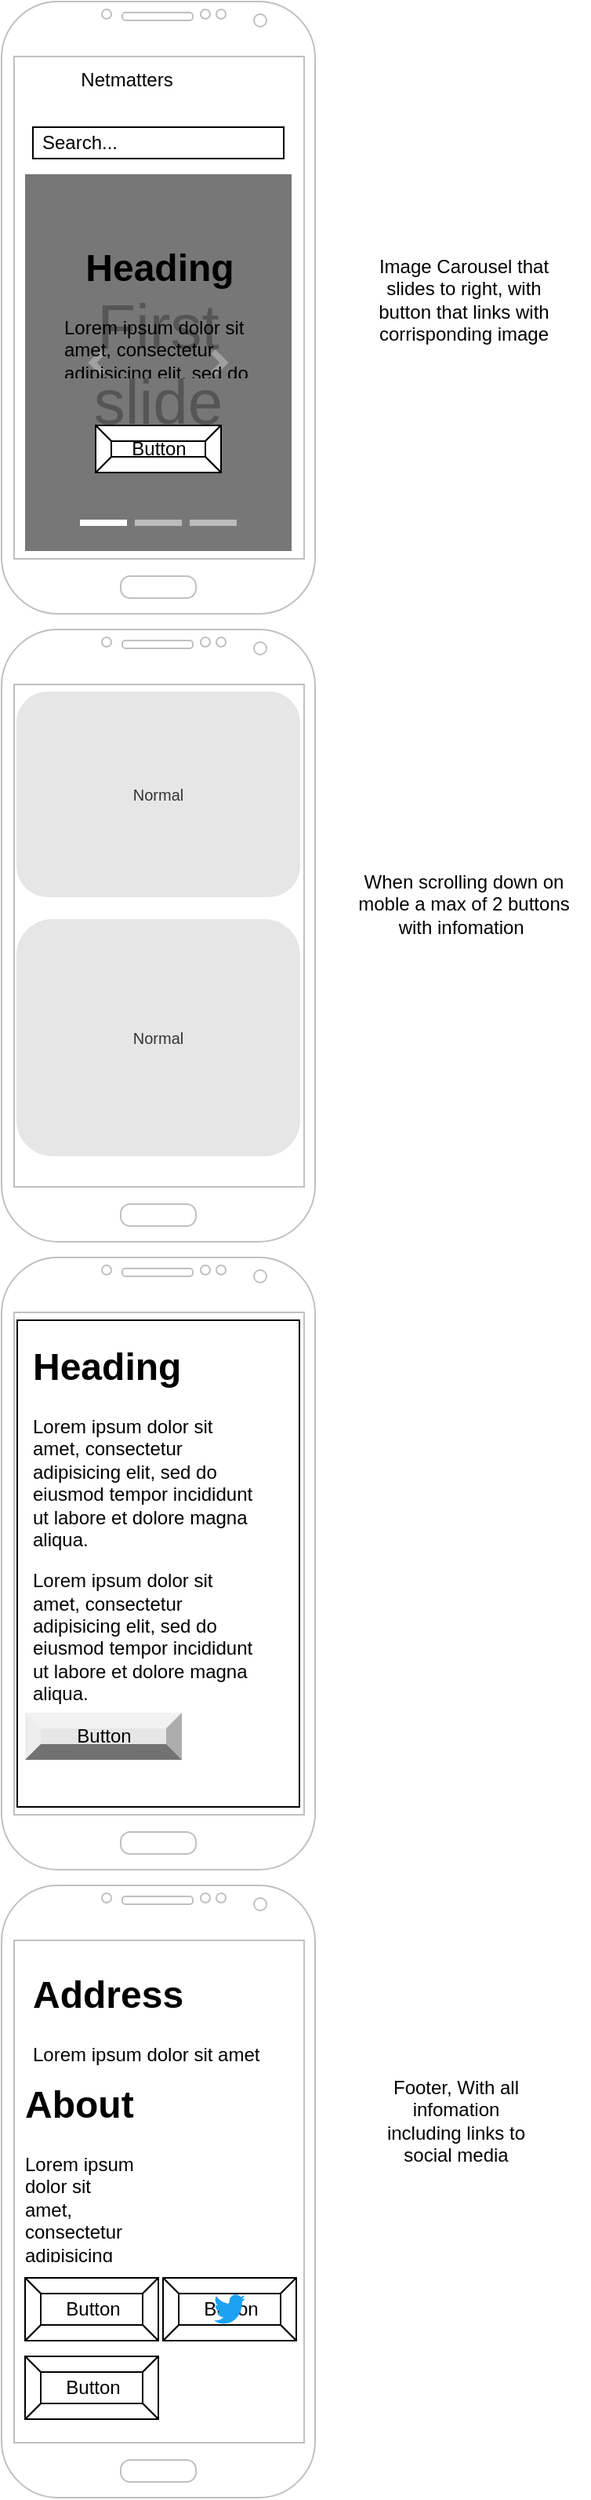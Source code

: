 <mxfile version="13.10.4" type="github" pages="3">
  <diagram id="piDafpqhtRUU5qUU-vj8" name="Small / Mobile size view">
    <mxGraphModel dx="1102" dy="614" grid="1" gridSize="10" guides="1" tooltips="1" connect="1" arrows="1" fold="1" page="1" pageScale="1" pageWidth="500" pageHeight="1000" math="0" shadow="0">
      <root>
        <mxCell id="0" />
        <mxCell id="1" parent="0" />
        <mxCell id="7oahD6jrULSusDNyFYXJ-21" value="" style="rounded=0;whiteSpace=wrap;html=1;" vertex="1" parent="1">
          <mxGeometry x="100" y="840" width="180" height="310" as="geometry" />
        </mxCell>
        <mxCell id="7oahD6jrULSusDNyFYXJ-11" value="First slide" style="html=1;shadow=0;dashed=0;strokeColor=none;strokeWidth=1;fillColor=#777777;fontColor=#555555;whiteSpace=wrap;align=center;verticalAlign=middle;fontStyle=0;fontSize=40;" vertex="1" parent="1">
          <mxGeometry x="105" y="110" width="170" height="240" as="geometry" />
        </mxCell>
        <mxCell id="7oahD6jrULSusDNyFYXJ-12" value="" style="html=1;verticalLabelPosition=bottom;labelBackgroundColor=#ffffff;verticalAlign=top;shadow=0;dashed=0;strokeWidth=4;shape=mxgraph.ios7.misc.more;strokeColor=#a0a0a0;" vertex="1" parent="7oahD6jrULSusDNyFYXJ-11">
          <mxGeometry x="1" y="0.5" width="7" height="14" relative="1" as="geometry">
            <mxPoint x="-50" y="-7" as="offset" />
          </mxGeometry>
        </mxCell>
        <mxCell id="7oahD6jrULSusDNyFYXJ-13" value="" style="flipH=1;html=1;verticalLabelPosition=bottom;labelBackgroundColor=#ffffff;verticalAlign=top;shadow=0;dashed=0;strokeWidth=4;shape=mxgraph.ios7.misc.more;strokeColor=#a0a0a0;" vertex="1" parent="7oahD6jrULSusDNyFYXJ-11">
          <mxGeometry y="0.5" width="7" height="14" relative="1" as="geometry">
            <mxPoint x="43" y="-7" as="offset" />
          </mxGeometry>
        </mxCell>
        <mxCell id="7oahD6jrULSusDNyFYXJ-14" value="" style="html=1;shadow=0;strokeColor=none;fillColor=#ffffff;" vertex="1" parent="7oahD6jrULSusDNyFYXJ-11">
          <mxGeometry x="0.5" y="1" width="30" height="4" relative="1" as="geometry">
            <mxPoint x="-50" y="-20" as="offset" />
          </mxGeometry>
        </mxCell>
        <mxCell id="7oahD6jrULSusDNyFYXJ-15" value="" style="html=1;shadow=0;strokeColor=none;fillColor=#BBBBBB;" vertex="1" parent="7oahD6jrULSusDNyFYXJ-11">
          <mxGeometry x="0.5" y="1" width="30" height="4" relative="1" as="geometry">
            <mxPoint x="-15" y="-20" as="offset" />
          </mxGeometry>
        </mxCell>
        <mxCell id="7oahD6jrULSusDNyFYXJ-16" value="" style="html=1;shadow=0;strokeColor=none;fillColor=#BBBBBB;" vertex="1" parent="7oahD6jrULSusDNyFYXJ-11">
          <mxGeometry x="0.5" y="1" width="30" height="4" relative="1" as="geometry">
            <mxPoint x="20" y="-20" as="offset" />
          </mxGeometry>
        </mxCell>
        <mxCell id="7oahD6jrULSusDNyFYXJ-9" value="Button" style="labelPosition=center;verticalLabelPosition=middle;align=center;html=1;shape=mxgraph.basic.button;dx=10;" vertex="1" parent="7oahD6jrULSusDNyFYXJ-11">
          <mxGeometry x="45" y="160" width="80" height="30" as="geometry" />
        </mxCell>
        <mxCell id="7oahD6jrULSusDNyFYXJ-10" value="&lt;h1 style=&quot;text-align: center&quot;&gt;Heading&lt;/h1&gt;&lt;p&gt;Lorem ipsum dolor sit amet, consectetur adipisicing elit, sed do eiusmod tempor incididunt ut labore et dolore magna aliqua.&lt;/p&gt;" style="text;html=1;strokeColor=none;fillColor=none;spacing=5;spacingTop=-20;whiteSpace=wrap;overflow=hidden;rounded=0;" vertex="1" parent="7oahD6jrULSusDNyFYXJ-11">
          <mxGeometry x="20" y="40" width="130" height="90" as="geometry" />
        </mxCell>
        <mxCell id="7oahD6jrULSusDNyFYXJ-1" value="" style="verticalLabelPosition=bottom;verticalAlign=top;html=1;shadow=0;dashed=0;strokeWidth=1;shape=mxgraph.android.phone2;strokeColor=#c0c0c0;" vertex="1" parent="1">
          <mxGeometry x="90" width="200" height="390" as="geometry" />
        </mxCell>
        <mxCell id="7oahD6jrULSusDNyFYXJ-2" value="Netmatters" style="text;html=1;strokeColor=none;fillColor=none;align=center;verticalAlign=middle;whiteSpace=wrap;rounded=0;" vertex="1" parent="1">
          <mxGeometry x="100" y="40" width="140" height="20" as="geometry" />
        </mxCell>
        <mxCell id="7oahD6jrULSusDNyFYXJ-3" value="" style="shape=image;html=1;verticalAlign=top;verticalLabelPosition=bottom;labelBackgroundColor=#ffffff;imageAspect=0;aspect=fixed;image=https://cdn3.iconfinder.com/data/icons/mini-icon-set-general-office/91/General_-_Office_30-128.png" vertex="1" parent="1">
          <mxGeometry x="250" y="40" width="28" height="28" as="geometry" />
        </mxCell>
        <mxCell id="7oahD6jrULSusDNyFYXJ-4" value="" style="shape=image;html=1;verticalAlign=top;verticalLabelPosition=bottom;labelBackgroundColor=#ffffff;imageAspect=0;aspect=fixed;image=https://cdn4.iconfinder.com/data/icons/momenticons-basic/32x32/img-portrait-error.png" vertex="1" parent="1">
          <mxGeometry x="100" y="40" width="30" height="30" as="geometry" />
        </mxCell>
        <mxCell id="7oahD6jrULSusDNyFYXJ-5" value="" style="rounded=0;whiteSpace=wrap;html=1;" vertex="1" parent="1">
          <mxGeometry x="110" y="80" width="160" height="20" as="geometry" />
        </mxCell>
        <mxCell id="7oahD6jrULSusDNyFYXJ-6" value="" style="shape=image;html=1;verticalAlign=top;verticalLabelPosition=bottom;labelBackgroundColor=#ffffff;imageAspect=0;aspect=fixed;image=https://cdn4.iconfinder.com/data/icons/ui-standard/96/Search-128.png" vertex="1" parent="1">
          <mxGeometry x="250" y="82.5" width="15" height="15" as="geometry" />
        </mxCell>
        <mxCell id="7oahD6jrULSusDNyFYXJ-7" value="Search..." style="text;html=1;strokeColor=none;fillColor=none;align=center;verticalAlign=middle;whiteSpace=wrap;rounded=0;" vertex="1" parent="1">
          <mxGeometry x="120" y="80" width="40" height="20" as="geometry" />
        </mxCell>
        <mxCell id="7oahD6jrULSusDNyFYXJ-17" value="" style="verticalLabelPosition=bottom;verticalAlign=top;html=1;shadow=0;dashed=0;strokeWidth=1;shape=mxgraph.android.phone2;strokeColor=#c0c0c0;" vertex="1" parent="1">
          <mxGeometry x="90" y="400" width="200" height="390" as="geometry" />
        </mxCell>
        <mxCell id="7oahD6jrULSusDNyFYXJ-18" value="Normal" style="rounded=1;html=1;shadow=0;dashed=0;whiteSpace=wrap;fontSize=10;fillColor=#E6E6E6;align=center;strokeColor=#E6E6E6;fontColor=#333333;" vertex="1" parent="1">
          <mxGeometry x="100" y="440" width="180" height="130" as="geometry" />
        </mxCell>
        <mxCell id="7oahD6jrULSusDNyFYXJ-19" value="Normal" style="rounded=1;html=1;shadow=0;dashed=0;whiteSpace=wrap;fontSize=10;fillColor=#E6E6E6;align=center;strokeColor=#E6E6E6;fontColor=#333333;" vertex="1" parent="1">
          <mxGeometry x="100" y="585" width="180" height="150" as="geometry" />
        </mxCell>
        <mxCell id="7oahD6jrULSusDNyFYXJ-20" value="" style="verticalLabelPosition=bottom;verticalAlign=top;html=1;shadow=0;dashed=0;strokeWidth=1;shape=mxgraph.android.phone2;strokeColor=#c0c0c0;" vertex="1" parent="1">
          <mxGeometry x="90" y="800" width="200" height="390" as="geometry" />
        </mxCell>
        <mxCell id="7oahD6jrULSusDNyFYXJ-23" value="&lt;h1&gt;Heading&lt;/h1&gt;&lt;p&gt;Lorem ipsum dolor sit amet, consectetur adipisicing elit, sed do eiusmod tempor incididunt ut labore et dolore magna aliqua.&lt;/p&gt;Lorem ipsum dolor sit amet, consectetur adipisicing elit, sed do eiusmod tempor incididunt ut labore et dolore magna aliqua." style="text;html=1;strokeColor=none;fillColor=none;spacing=5;spacingTop=-20;whiteSpace=wrap;overflow=hidden;rounded=0;" vertex="1" parent="1">
          <mxGeometry x="105" y="850" width="155" height="260" as="geometry" />
        </mxCell>
        <mxCell id="7oahD6jrULSusDNyFYXJ-24" value="Button" style="labelPosition=center;verticalLabelPosition=middle;align=center;html=1;shape=mxgraph.basic.shaded_button;dx=10;fillColor=#E6E6E6;strokeColor=none;" vertex="1" parent="1">
          <mxGeometry x="105" y="1090" width="100" height="30" as="geometry" />
        </mxCell>
        <mxCell id="7oahD6jrULSusDNyFYXJ-25" value="" style="verticalLabelPosition=bottom;verticalAlign=top;html=1;shadow=0;dashed=0;strokeWidth=1;shape=mxgraph.android.phone2;strokeColor=#c0c0c0;" vertex="1" parent="1">
          <mxGeometry x="90" y="1200" width="200" height="390" as="geometry" />
        </mxCell>
        <mxCell id="7oahD6jrULSusDNyFYXJ-26" value="&lt;h1&gt;Address&lt;/h1&gt;&lt;p&gt;Lorem ipsum dolor sit amet&lt;/p&gt;" style="text;html=1;strokeColor=none;fillColor=none;spacing=5;spacingTop=-20;whiteSpace=wrap;overflow=hidden;rounded=0;" vertex="1" parent="1">
          <mxGeometry x="105" y="1250" width="165" height="80" as="geometry" />
        </mxCell>
        <mxCell id="7oahD6jrULSusDNyFYXJ-27" value="&lt;h1&gt;About&lt;/h1&gt;&lt;p&gt;Lorem ipsum dolor sit amet, consectetur adipisicing elit, sed do eiusmod tempor incididunt ut labore et dolore magna aliqua.&lt;/p&gt;" style="text;html=1;strokeColor=none;fillColor=none;spacing=5;spacingTop=-20;whiteSpace=wrap;overflow=hidden;rounded=0;" vertex="1" parent="1">
          <mxGeometry x="100" y="1320" width="82.5" height="120" as="geometry" />
        </mxCell>
        <mxCell id="7oahD6jrULSusDNyFYXJ-30" value="Button" style="labelPosition=center;verticalLabelPosition=middle;align=center;html=1;shape=mxgraph.basic.button;dx=10;" vertex="1" parent="1">
          <mxGeometry x="105" y="1450" width="85" height="40" as="geometry" />
        </mxCell>
        <mxCell id="7oahD6jrULSusDNyFYXJ-31" value="Button" style="labelPosition=center;verticalLabelPosition=middle;align=center;html=1;shape=mxgraph.basic.button;dx=10;" vertex="1" parent="1">
          <mxGeometry x="193" y="1450" width="85" height="40" as="geometry" />
        </mxCell>
        <mxCell id="7oahD6jrULSusDNyFYXJ-32" value="Button" style="labelPosition=center;verticalLabelPosition=middle;align=center;html=1;shape=mxgraph.basic.button;dx=10;" vertex="1" parent="1">
          <mxGeometry x="105" y="1500" width="85" height="40" as="geometry" />
        </mxCell>
        <mxCell id="7oahD6jrULSusDNyFYXJ-33" value="" style="shape=image;html=1;verticalAlign=top;verticalLabelPosition=bottom;labelBackgroundColor=#ffffff;imageAspect=0;aspect=fixed;image=https://cdn2.iconfinder.com/data/icons/social-media-and-payment/64/-04-128.png" vertex="1" parent="1">
          <mxGeometry x="131.25" y="1460" width="20" height="20" as="geometry" />
        </mxCell>
        <mxCell id="7oahD6jrULSusDNyFYXJ-34" value="" style="dashed=0;outlineConnect=0;html=1;align=center;labelPosition=center;verticalLabelPosition=bottom;verticalAlign=top;shape=mxgraph.weblogos.twitter;fillColor=#1DA1F2;strokeColor=none" vertex="1" parent="1">
          <mxGeometry x="225.5" y="1460" width="20" height="20" as="geometry" />
        </mxCell>
        <mxCell id="7oahD6jrULSusDNyFYXJ-35" value="" style="shape=image;html=1;verticalAlign=top;verticalLabelPosition=bottom;labelBackgroundColor=#ffffff;imageAspect=0;aspect=fixed;image=https://cdn2.iconfinder.com/data/icons/social-media-and-payment/64/-15-128.png" vertex="1" parent="1">
          <mxGeometry x="137.5" y="1510" width="20" height="20" as="geometry" />
        </mxCell>
        <mxCell id="7oahD6jrULSusDNyFYXJ-36" value="Image Carousel that slides to right, with button that links with corrisponding image" style="text;html=1;strokeColor=none;fillColor=none;align=center;verticalAlign=middle;whiteSpace=wrap;rounded=0;" vertex="1" parent="1">
          <mxGeometry x="320" y="150" width="130" height="80" as="geometry" />
        </mxCell>
        <mxCell id="7oahD6jrULSusDNyFYXJ-37" value="When scrolling down on moble a max of 2 buttons with infomation&amp;nbsp;" style="text;html=1;strokeColor=none;fillColor=none;align=center;verticalAlign=middle;whiteSpace=wrap;rounded=0;" vertex="1" parent="1">
          <mxGeometry x="305" y="550" width="160" height="50" as="geometry" />
        </mxCell>
        <mxCell id="7oahD6jrULSusDNyFYXJ-38" value="Footer, With all infomation including links to social media" style="text;html=1;strokeColor=none;fillColor=none;align=center;verticalAlign=middle;whiteSpace=wrap;rounded=0;" vertex="1" parent="1">
          <mxGeometry x="330" y="1300" width="100" height="100" as="geometry" />
        </mxCell>
      </root>
    </mxGraphModel>
  </diagram>
  <diagram id="mZKlR0i7MVHDi_j-QlUo" name="Large size view">
    <mxGraphModel dx="3804" dy="3028" grid="1" gridSize="10" guides="1" tooltips="1" connect="1" arrows="1" fold="1" page="1" pageScale="1" pageWidth="1600" pageHeight="900" math="0" shadow="0">
      <root>
        <mxCell id="64ht_99r7Yhh7OkJOzYt-0" />
        <mxCell id="64ht_99r7Yhh7OkJOzYt-1" parent="64ht_99r7Yhh7OkJOzYt-0" />
        <mxCell id="64ht_99r7Yhh7OkJOzYt-2" value="" style="strokeWidth=1;shadow=0;dashed=0;align=center;html=1;shape=mxgraph.mockup.containers.browserWindow;rSize=0;strokeColor=#666666;strokeColor2=#008cff;strokeColor3=#c4c4c4;mainText=,;recursiveResize=0;fillColor=#f5f5f5;fontColor=#333333;" vertex="1" parent="64ht_99r7Yhh7OkJOzYt-1">
          <mxGeometry x="-15" y="-1790" width="1630" height="1048" as="geometry" />
        </mxCell>
        <mxCell id="64ht_99r7Yhh7OkJOzYt-33" value="" style="rounded=0;whiteSpace=wrap;html=1;" vertex="1" parent="64ht_99r7Yhh7OkJOzYt-2">
          <mxGeometry y="290" width="1630" height="120" as="geometry" />
        </mxCell>
        <mxCell id="64ht_99r7Yhh7OkJOzYt-3" value="Page 1" style="strokeWidth=1;shadow=0;dashed=0;align=center;html=1;shape=mxgraph.mockup.containers.anchor;fontSize=17;fontColor=#666666;align=left;" vertex="1" parent="64ht_99r7Yhh7OkJOzYt-2">
          <mxGeometry x="60" y="12" width="110" height="26" as="geometry" />
        </mxCell>
        <mxCell id="64ht_99r7Yhh7OkJOzYt-4" value="https://www.draw.io" style="strokeWidth=1;shadow=0;dashed=0;align=center;html=1;shape=mxgraph.mockup.containers.anchor;rSize=0;fontSize=17;fontColor=#666666;align=left;" vertex="1" parent="64ht_99r7Yhh7OkJOzYt-2">
          <mxGeometry x="130" y="60" width="250" height="26" as="geometry" />
        </mxCell>
        <mxCell id="64ht_99r7Yhh7OkJOzYt-5" value="&lt;font style=&quot;font-size: 64px&quot;&gt;Netmatters&lt;/font&gt;" style="text;html=1;strokeColor=none;fillColor=none;align=center;verticalAlign=middle;whiteSpace=wrap;rounded=0;" vertex="1" parent="64ht_99r7Yhh7OkJOzYt-2">
          <mxGeometry x="90" y="140" width="410" height="70" as="geometry" />
        </mxCell>
        <mxCell id="64ht_99r7Yhh7OkJOzYt-6" value="Button" style="labelPosition=center;verticalLabelPosition=middle;align=center;html=1;shape=mxgraph.basic.button;dx=10;" vertex="1" parent="64ht_99r7Yhh7OkJOzYt-2">
          <mxGeometry x="140" y="290" width="220" height="120" as="geometry" />
        </mxCell>
        <mxCell id="64ht_99r7Yhh7OkJOzYt-12" value="Button" style="labelPosition=center;verticalLabelPosition=middle;align=center;html=1;shape=mxgraph.basic.button;dx=10;" vertex="1" parent="64ht_99r7Yhh7OkJOzYt-2">
          <mxGeometry x="360" y="290" width="220" height="120" as="geometry" />
        </mxCell>
        <mxCell id="64ht_99r7Yhh7OkJOzYt-13" value="Button" style="labelPosition=center;verticalLabelPosition=middle;align=center;html=1;shape=mxgraph.basic.button;dx=10;" vertex="1" parent="64ht_99r7Yhh7OkJOzYt-2">
          <mxGeometry x="580" y="290" width="220" height="120" as="geometry" />
        </mxCell>
        <mxCell id="64ht_99r7Yhh7OkJOzYt-14" value="Button" style="labelPosition=center;verticalLabelPosition=middle;align=center;html=1;shape=mxgraph.basic.button;dx=10;" vertex="1" parent="64ht_99r7Yhh7OkJOzYt-2">
          <mxGeometry x="800" y="290" width="220" height="120" as="geometry" />
        </mxCell>
        <mxCell id="64ht_99r7Yhh7OkJOzYt-15" value="Button" style="labelPosition=center;verticalLabelPosition=middle;align=center;html=1;shape=mxgraph.basic.button;dx=10;" vertex="1" parent="64ht_99r7Yhh7OkJOzYt-2">
          <mxGeometry x="1020" y="290" width="220" height="120" as="geometry" />
        </mxCell>
        <mxCell id="64ht_99r7Yhh7OkJOzYt-16" value="Button" style="labelPosition=center;verticalLabelPosition=middle;align=center;html=1;shape=mxgraph.basic.button;dx=10;" vertex="1" parent="64ht_99r7Yhh7OkJOzYt-2">
          <mxGeometry x="1240" y="290" width="220" height="120" as="geometry" />
        </mxCell>
        <mxCell id="64ht_99r7Yhh7OkJOzYt-17" value="Button" style="labelPosition=center;verticalLabelPosition=middle;align=center;html=1;shape=mxgraph.basic.shaded_button;dx=10;fillColor=#E6E6E6;strokeColor=none;" vertex="1" parent="64ht_99r7Yhh7OkJOzYt-2">
          <mxGeometry x="660" y="140" width="160" height="90" as="geometry" />
        </mxCell>
        <mxCell id="64ht_99r7Yhh7OkJOzYt-20" value="Button" style="labelPosition=center;verticalLabelPosition=middle;align=center;html=1;shape=mxgraph.basic.shaded_button;dx=10;fillColor=#E6E6E6;strokeColor=none;" vertex="1" parent="64ht_99r7Yhh7OkJOzYt-2">
          <mxGeometry x="840" y="140" width="170" height="90" as="geometry" />
        </mxCell>
        <mxCell id="64ht_99r7Yhh7OkJOzYt-21" value="" style="rounded=0;whiteSpace=wrap;html=1;" vertex="1" parent="64ht_99r7Yhh7OkJOzYt-2">
          <mxGeometry x="1040" y="160" width="340" height="60" as="geometry" />
        </mxCell>
        <mxCell id="64ht_99r7Yhh7OkJOzYt-23" value="Search..." style="text;html=1;strokeColor=none;fillColor=none;align=left;verticalAlign=middle;whiteSpace=wrap;rounded=0;" vertex="1" parent="64ht_99r7Yhh7OkJOzYt-2">
          <mxGeometry x="1050" y="175" width="120" height="30" as="geometry" />
        </mxCell>
        <mxCell id="64ht_99r7Yhh7OkJOzYt-24" value="" style="shape=image;html=1;verticalAlign=top;verticalLabelPosition=bottom;labelBackgroundColor=#ffffff;imageAspect=0;aspect=fixed;image=https://cdn4.iconfinder.com/data/icons/ui-standard/96/Search-128.png" vertex="1" parent="64ht_99r7Yhh7OkJOzYt-2">
          <mxGeometry x="1330" y="171" width="38" height="38" as="geometry" />
        </mxCell>
        <mxCell id="64ht_99r7Yhh7OkJOzYt-25" value="" style="shape=image;html=1;verticalAlign=top;verticalLabelPosition=bottom;labelBackgroundColor=#ffffff;imageAspect=0;aspect=fixed;image=https://cdn4.iconfinder.com/data/icons/essential-app-2/16/burger-menu-more-panel-128.png" vertex="1" parent="64ht_99r7Yhh7OkJOzYt-2">
          <mxGeometry x="1390" y="155" width="70" height="70" as="geometry" />
        </mxCell>
        <mxCell id="64ht_99r7Yhh7OkJOzYt-26" value="Icon" style="icon;html=1;image=img/clipart/Gear_128x128.png" vertex="1" parent="64ht_99r7Yhh7OkJOzYt-2">
          <mxGeometry x="70" y="140" width="60" height="60" as="geometry" />
        </mxCell>
        <mxCell id="64ht_99r7Yhh7OkJOzYt-27" value="First slide" style="html=1;shadow=0;dashed=0;strokeColor=none;strokeWidth=1;fillColor=#777777;fontColor=#555555;whiteSpace=wrap;align=center;verticalAlign=middle;fontStyle=0;fontSize=40;" vertex="1" parent="64ht_99r7Yhh7OkJOzYt-2">
          <mxGeometry x="5" y="420" width="1625" height="530" as="geometry" />
        </mxCell>
        <mxCell id="64ht_99r7Yhh7OkJOzYt-28" value="" style="html=1;verticalLabelPosition=bottom;labelBackgroundColor=#ffffff;verticalAlign=top;shadow=0;dashed=0;strokeWidth=4;shape=mxgraph.ios7.misc.more;strokeColor=#a0a0a0;" vertex="1" parent="64ht_99r7Yhh7OkJOzYt-27">
          <mxGeometry x="1" y="0.5" width="7" height="14" relative="1" as="geometry">
            <mxPoint x="-50" y="-7" as="offset" />
          </mxGeometry>
        </mxCell>
        <mxCell id="64ht_99r7Yhh7OkJOzYt-29" value="" style="flipH=1;html=1;verticalLabelPosition=bottom;labelBackgroundColor=#ffffff;verticalAlign=top;shadow=0;dashed=0;strokeWidth=4;shape=mxgraph.ios7.misc.more;strokeColor=#a0a0a0;" vertex="1" parent="64ht_99r7Yhh7OkJOzYt-27">
          <mxGeometry y="0.5" width="7" height="14" relative="1" as="geometry">
            <mxPoint x="43" y="-7" as="offset" />
          </mxGeometry>
        </mxCell>
        <mxCell id="64ht_99r7Yhh7OkJOzYt-30" value="" style="html=1;shadow=0;strokeColor=none;fillColor=#ffffff;" vertex="1" parent="64ht_99r7Yhh7OkJOzYt-27">
          <mxGeometry x="0.5" y="1" width="30" height="4" relative="1" as="geometry">
            <mxPoint x="-50" y="-20" as="offset" />
          </mxGeometry>
        </mxCell>
        <mxCell id="64ht_99r7Yhh7OkJOzYt-31" value="" style="html=1;shadow=0;strokeColor=none;fillColor=#BBBBBB;" vertex="1" parent="64ht_99r7Yhh7OkJOzYt-27">
          <mxGeometry x="0.5" y="1" width="30" height="4" relative="1" as="geometry">
            <mxPoint x="-15" y="-20" as="offset" />
          </mxGeometry>
        </mxCell>
        <mxCell id="64ht_99r7Yhh7OkJOzYt-32" value="" style="html=1;shadow=0;strokeColor=none;fillColor=#BBBBBB;" vertex="1" parent="64ht_99r7Yhh7OkJOzYt-27">
          <mxGeometry x="0.5" y="1" width="30" height="4" relative="1" as="geometry">
            <mxPoint x="20" y="-20" as="offset" />
          </mxGeometry>
        </mxCell>
        <mxCell id="64ht_99r7Yhh7OkJOzYt-58" value="" style="strokeWidth=1;shadow=0;dashed=0;align=center;html=1;shape=mxgraph.mockup.containers.browserWindow;rSize=0;strokeColor=#666666;strokeColor2=#008cff;strokeColor3=#c4c4c4;mainText=,;recursiveResize=0;fillColor=#f5f5f5;fontColor=#333333;" vertex="1" parent="64ht_99r7Yhh7OkJOzYt-1">
          <mxGeometry x="-15" y="-700" width="1630" height="1048" as="geometry" />
        </mxCell>
        <mxCell id="64ht_99r7Yhh7OkJOzYt-60" value="Page 1" style="strokeWidth=1;shadow=0;dashed=0;align=center;html=1;shape=mxgraph.mockup.containers.anchor;fontSize=17;fontColor=#666666;align=left;" vertex="1" parent="64ht_99r7Yhh7OkJOzYt-58">
          <mxGeometry x="60" y="12" width="110" height="26" as="geometry" />
        </mxCell>
        <mxCell id="64ht_99r7Yhh7OkJOzYt-61" value="https://www.draw.io" style="strokeWidth=1;shadow=0;dashed=0;align=center;html=1;shape=mxgraph.mockup.containers.anchor;rSize=0;fontSize=17;fontColor=#666666;align=left;" vertex="1" parent="64ht_99r7Yhh7OkJOzYt-58">
          <mxGeometry x="130" y="60" width="250" height="26" as="geometry" />
        </mxCell>
        <mxCell id="64ht_99r7Yhh7OkJOzYt-73" value="" style="shape=image;html=1;verticalAlign=top;verticalLabelPosition=bottom;labelBackgroundColor=#ffffff;imageAspect=0;aspect=fixed;image=https://cdn4.iconfinder.com/data/icons/ui-standard/96/Search-128.png" vertex="1" parent="64ht_99r7Yhh7OkJOzYt-58">
          <mxGeometry x="1330" y="171" width="38" height="38" as="geometry" />
        </mxCell>
        <mxCell id="64ht_99r7Yhh7OkJOzYt-82" value="" style="rounded=0;whiteSpace=wrap;html=1;" vertex="1" parent="64ht_99r7Yhh7OkJOzYt-58">
          <mxGeometry x="75" y="180" width="405" height="380" as="geometry" />
        </mxCell>
        <mxCell id="64ht_99r7Yhh7OkJOzYt-83" value="" style="rounded=0;whiteSpace=wrap;html=1;" vertex="1" parent="64ht_99r7Yhh7OkJOzYt-58">
          <mxGeometry x="605" y="180" width="405" height="380" as="geometry" />
        </mxCell>
        <mxCell id="64ht_99r7Yhh7OkJOzYt-84" value="" style="rounded=0;whiteSpace=wrap;html=1;" vertex="1" parent="64ht_99r7Yhh7OkJOzYt-58">
          <mxGeometry x="1125" y="180" width="405" height="380" as="geometry" />
        </mxCell>
        <mxCell id="64ht_99r7Yhh7OkJOzYt-85" value="" style="rounded=0;whiteSpace=wrap;html=1;" vertex="1" parent="64ht_99r7Yhh7OkJOzYt-58">
          <mxGeometry x="75" y="610" width="325" height="380" as="geometry" />
        </mxCell>
        <mxCell id="64ht_99r7Yhh7OkJOzYt-86" value="" style="rounded=0;whiteSpace=wrap;html=1;" vertex="1" parent="64ht_99r7Yhh7OkJOzYt-58">
          <mxGeometry x="475" y="620" width="315" height="380" as="geometry" />
        </mxCell>
        <mxCell id="64ht_99r7Yhh7OkJOzYt-87" value="" style="rounded=0;whiteSpace=wrap;html=1;" vertex="1" parent="64ht_99r7Yhh7OkJOzYt-58">
          <mxGeometry x="850" y="620" width="330" height="380" as="geometry" />
        </mxCell>
        <mxCell id="64ht_99r7Yhh7OkJOzYt-88" value="" style="rounded=0;whiteSpace=wrap;html=1;" vertex="1" parent="64ht_99r7Yhh7OkJOzYt-58">
          <mxGeometry x="1225" y="620" width="305" height="380" as="geometry" />
        </mxCell>
        <mxCell id="64ht_99r7Yhh7OkJOzYt-89" value="&lt;font style=&quot;font-size: 24px&quot;&gt;Bespoke software&lt;/font&gt;" style="text;html=1;strokeColor=none;fillColor=none;align=center;verticalAlign=middle;whiteSpace=wrap;rounded=0;" vertex="1" parent="64ht_99r7Yhh7OkJOzYt-58">
          <mxGeometry x="155" y="270" width="215" height="50" as="geometry" />
        </mxCell>
        <mxCell id="64ht_99r7Yhh7OkJOzYt-90" value="&lt;font style=&quot;font-size: 24px&quot;&gt;IT Support&lt;/font&gt;" style="text;html=1;strokeColor=none;fillColor=none;align=center;verticalAlign=middle;whiteSpace=wrap;rounded=0;" vertex="1" parent="64ht_99r7Yhh7OkJOzYt-58">
          <mxGeometry x="745" y="270" width="140" height="50" as="geometry" />
        </mxCell>
        <mxCell id="64ht_99r7Yhh7OkJOzYt-91" value="&lt;span style=&quot;font-size: 24px&quot;&gt;Digital Marketing&lt;/span&gt;" style="text;html=1;strokeColor=none;fillColor=none;align=center;verticalAlign=middle;whiteSpace=wrap;rounded=0;" vertex="1" parent="64ht_99r7Yhh7OkJOzYt-58">
          <mxGeometry x="1235" y="270" width="202.5" height="50" as="geometry" />
        </mxCell>
        <mxCell id="64ht_99r7Yhh7OkJOzYt-92" value="&lt;font style=&quot;font-size: 24px&quot;&gt;Telecoms Services&lt;/font&gt;" style="text;html=1;strokeColor=none;fillColor=none;align=center;verticalAlign=middle;whiteSpace=wrap;rounded=0;" vertex="1" parent="64ht_99r7Yhh7OkJOzYt-58">
          <mxGeometry x="121.25" y="700" width="232.5" height="50" as="geometry" />
        </mxCell>
        <mxCell id="64ht_99r7Yhh7OkJOzYt-93" value="&lt;span style=&quot;font-size: 24px&quot;&gt;Web Design&lt;/span&gt;" style="text;html=1;strokeColor=none;fillColor=none;align=center;verticalAlign=middle;whiteSpace=wrap;rounded=0;" vertex="1" parent="64ht_99r7Yhh7OkJOzYt-58">
          <mxGeometry x="516.25" y="700" width="232.5" height="50" as="geometry" />
        </mxCell>
        <mxCell id="64ht_99r7Yhh7OkJOzYt-94" value="&lt;span style=&quot;font-size: 24px&quot;&gt;Cyber Security&lt;/span&gt;" style="text;html=1;strokeColor=none;fillColor=none;align=center;verticalAlign=middle;whiteSpace=wrap;rounded=0;" vertex="1" parent="64ht_99r7Yhh7OkJOzYt-58">
          <mxGeometry x="898.75" y="700" width="232.5" height="50" as="geometry" />
        </mxCell>
        <mxCell id="64ht_99r7Yhh7OkJOzYt-95" value="&lt;font style=&quot;font-size: 24px&quot;&gt;Developer Training&lt;/font&gt;" style="text;html=1;strokeColor=none;fillColor=none;align=center;verticalAlign=middle;whiteSpace=wrap;rounded=0;" vertex="1" parent="64ht_99r7Yhh7OkJOzYt-58">
          <mxGeometry x="1261.25" y="700" width="232.5" height="50" as="geometry" />
        </mxCell>
        <mxCell id="64ht_99r7Yhh7OkJOzYt-96" value="" style="shape=image;html=1;verticalLabelPosition=bottom;verticalAlign=top;imageAspect=1;aspect=fixed;image=img/clipart/Gear_128x128.png" vertex="1" parent="64ht_99r7Yhh7OkJOzYt-58">
          <mxGeometry x="249" y="198" width="52" height="61" as="geometry" />
        </mxCell>
        <mxCell id="64ht_99r7Yhh7OkJOzYt-97" value="" style="shape=image;html=1;verticalLabelPosition=bottom;verticalAlign=top;imageAspect=1;aspect=fixed;image=img/clipart/Gear_128x128.png" vertex="1" parent="64ht_99r7Yhh7OkJOzYt-58">
          <mxGeometry x="789" y="209" width="52" height="61" as="geometry" />
        </mxCell>
        <mxCell id="64ht_99r7Yhh7OkJOzYt-98" value="" style="shape=image;html=1;verticalLabelPosition=bottom;verticalAlign=top;imageAspect=1;aspect=fixed;image=img/clipart/Gear_128x128.png" vertex="1" parent="64ht_99r7Yhh7OkJOzYt-58">
          <mxGeometry x="1316" y="199" width="52" height="61" as="geometry" />
        </mxCell>
        <mxCell id="64ht_99r7Yhh7OkJOzYt-99" value="" style="shape=image;html=1;verticalLabelPosition=bottom;verticalAlign=top;imageAspect=1;aspect=fixed;image=img/clipart/Gear_128x128.png" vertex="1" parent="64ht_99r7Yhh7OkJOzYt-58">
          <mxGeometry x="197" y="630" width="52" height="61" as="geometry" />
        </mxCell>
        <mxCell id="64ht_99r7Yhh7OkJOzYt-100" value="" style="shape=image;html=1;verticalLabelPosition=bottom;verticalAlign=top;imageAspect=1;aspect=fixed;image=img/clipart/Gear_128x128.png" vertex="1" parent="64ht_99r7Yhh7OkJOzYt-58">
          <mxGeometry x="605" y="630" width="52" height="61" as="geometry" />
        </mxCell>
        <mxCell id="64ht_99r7Yhh7OkJOzYt-101" value="" style="shape=image;html=1;verticalLabelPosition=bottom;verticalAlign=top;imageAspect=1;aspect=fixed;image=img/clipart/Gear_128x128.png" vertex="1" parent="64ht_99r7Yhh7OkJOzYt-58">
          <mxGeometry x="989" y="630" width="52" height="61" as="geometry" />
        </mxCell>
        <mxCell id="64ht_99r7Yhh7OkJOzYt-102" value="" style="shape=image;html=1;verticalLabelPosition=bottom;verticalAlign=top;imageAspect=1;aspect=fixed;image=img/clipart/Gear_128x128.png" vertex="1" parent="64ht_99r7Yhh7OkJOzYt-58">
          <mxGeometry x="1351.5" y="630" width="52" height="61" as="geometry" />
        </mxCell>
        <mxCell id="64ht_99r7Yhh7OkJOzYt-103" value="&lt;h1&gt;&lt;span style=&quot;font-size: 12px ; font-weight: normal&quot;&gt;Lorem ipsum dolor sit amet, consectetur adipisicing elit, sed do eiusmod tempor incididunt ut labore et dolore magna aliqua.&lt;/span&gt;&lt;br&gt;&lt;/h1&gt;" style="text;html=1;strokeColor=none;fillColor=none;spacing=5;spacingTop=-20;whiteSpace=wrap;overflow=hidden;rounded=0;" vertex="1" parent="64ht_99r7Yhh7OkJOzYt-58">
          <mxGeometry x="121.25" y="780" width="190" height="120" as="geometry" />
        </mxCell>
        <mxCell id="64ht_99r7Yhh7OkJOzYt-104" value="&lt;h1&gt;&lt;span style=&quot;font-size: 12px ; font-weight: normal&quot;&gt;Lorem ipsum dolor sit amet, consectetur adipisicing elit, sed do eiusmod tempor incididunt ut labore et dolore magna aliqua.&lt;/span&gt;&lt;br&gt;&lt;/h1&gt;" style="text;html=1;strokeColor=none;fillColor=none;spacing=5;spacingTop=-20;whiteSpace=wrap;overflow=hidden;rounded=0;" vertex="1" parent="64ht_99r7Yhh7OkJOzYt-58">
          <mxGeometry x="180" y="340" width="190" height="120" as="geometry" />
        </mxCell>
        <mxCell id="64ht_99r7Yhh7OkJOzYt-105" value="&lt;h1&gt;&lt;span style=&quot;font-size: 12px ; font-weight: normal&quot;&gt;Lorem ipsum dolor sit amet, consectetur adipisicing elit, sed do eiusmod tempor incididunt ut labore et dolore magna aliqua.&lt;/span&gt;&lt;br&gt;&lt;/h1&gt;" style="text;html=1;strokeColor=none;fillColor=none;spacing=5;spacingTop=-20;whiteSpace=wrap;overflow=hidden;rounded=0;" vertex="1" parent="64ht_99r7Yhh7OkJOzYt-58">
          <mxGeometry x="685" y="330" width="190" height="120" as="geometry" />
        </mxCell>
        <mxCell id="64ht_99r7Yhh7OkJOzYt-106" value="&lt;h1&gt;&lt;span style=&quot;font-size: 12px ; font-weight: normal&quot;&gt;Lorem ipsum dolor sit amet, consectetur adipisicing elit, sed do eiusmod tempor incididunt ut labore et dolore magna aliqua.&lt;/span&gt;&lt;br&gt;&lt;/h1&gt;" style="text;html=1;strokeColor=none;fillColor=none;spacing=5;spacingTop=-20;whiteSpace=wrap;overflow=hidden;rounded=0;" vertex="1" parent="64ht_99r7Yhh7OkJOzYt-58">
          <mxGeometry x="1213.5" y="350" width="190" height="120" as="geometry" />
        </mxCell>
        <mxCell id="64ht_99r7Yhh7OkJOzYt-107" value="&lt;h1&gt;&lt;span style=&quot;font-size: 12px ; font-weight: normal&quot;&gt;Lorem ipsum dolor sit amet, consectetur adipisicing elit, sed do eiusmod tempor incididunt ut labore et dolore magna aliqua.&lt;/span&gt;&lt;br&gt;&lt;/h1&gt;" style="text;html=1;strokeColor=none;fillColor=none;spacing=5;spacingTop=-20;whiteSpace=wrap;overflow=hidden;rounded=0;" vertex="1" parent="64ht_99r7Yhh7OkJOzYt-58">
          <mxGeometry x="535" y="780" width="190" height="120" as="geometry" />
        </mxCell>
        <mxCell id="64ht_99r7Yhh7OkJOzYt-108" value="&lt;h1&gt;&lt;span style=&quot;font-size: 12px ; font-weight: normal&quot;&gt;Lorem ipsum dolor sit amet, consectetur adipisicing elit, sed do eiusmod tempor incididunt ut labore et dolore magna aliqua.&lt;/span&gt;&lt;br&gt;&lt;/h1&gt;" style="text;html=1;strokeColor=none;fillColor=none;spacing=5;spacingTop=-20;whiteSpace=wrap;overflow=hidden;rounded=0;" vertex="1" parent="64ht_99r7Yhh7OkJOzYt-58">
          <mxGeometry x="935" y="800" width="190" height="120" as="geometry" />
        </mxCell>
        <mxCell id="64ht_99r7Yhh7OkJOzYt-109" value="&lt;h1&gt;&lt;span style=&quot;font-size: 12px ; font-weight: normal&quot;&gt;Lorem ipsum dolor sit amet, consectetur adipisicing elit, sed do eiusmod tempor incididunt ut labore et dolore magna aliqua.&lt;/span&gt;&lt;br&gt;&lt;/h1&gt;" style="text;html=1;strokeColor=none;fillColor=none;spacing=5;spacingTop=-20;whiteSpace=wrap;overflow=hidden;rounded=0;" vertex="1" parent="64ht_99r7Yhh7OkJOzYt-58">
          <mxGeometry x="1285" y="800" width="190" height="120" as="geometry" />
        </mxCell>
        <mxCell id="64ht_99r7Yhh7OkJOzYt-110" value="Button" style="labelPosition=center;verticalLabelPosition=middle;align=center;html=1;shape=mxgraph.basic.shaded_button;dx=10;fillColor=#E6E6E6;strokeColor=none;" vertex="1" parent="64ht_99r7Yhh7OkJOzYt-58">
          <mxGeometry x="205" y="470" width="135" height="60" as="geometry" />
        </mxCell>
        <mxCell id="64ht_99r7Yhh7OkJOzYt-111" value="Button" style="labelPosition=center;verticalLabelPosition=middle;align=center;html=1;shape=mxgraph.basic.shaded_button;dx=10;fillColor=#E6E6E6;strokeColor=none;" vertex="1" parent="64ht_99r7Yhh7OkJOzYt-58">
          <mxGeometry x="725" y="470" width="135" height="60" as="geometry" />
        </mxCell>
        <mxCell id="64ht_99r7Yhh7OkJOzYt-112" value="Button" style="labelPosition=center;verticalLabelPosition=middle;align=center;html=1;shape=mxgraph.basic.shaded_button;dx=10;fillColor=#E6E6E6;strokeColor=none;" vertex="1" parent="64ht_99r7Yhh7OkJOzYt-58">
          <mxGeometry x="1260" y="490" width="135" height="60" as="geometry" />
        </mxCell>
        <mxCell id="64ht_99r7Yhh7OkJOzYt-113" value="Button" style="labelPosition=center;verticalLabelPosition=middle;align=center;html=1;shape=mxgraph.basic.shaded_button;dx=10;fillColor=#E6E6E6;strokeColor=none;" vertex="1" parent="64ht_99r7Yhh7OkJOzYt-58">
          <mxGeometry x="155" y="920" width="135" height="60" as="geometry" />
        </mxCell>
        <mxCell id="64ht_99r7Yhh7OkJOzYt-114" value="Button" style="labelPosition=center;verticalLabelPosition=middle;align=center;html=1;shape=mxgraph.basic.shaded_button;dx=10;fillColor=#E6E6E6;strokeColor=none;" vertex="1" parent="64ht_99r7Yhh7OkJOzYt-58">
          <mxGeometry x="562.5" y="920" width="135" height="60" as="geometry" />
        </mxCell>
        <mxCell id="64ht_99r7Yhh7OkJOzYt-115" value="Button" style="labelPosition=center;verticalLabelPosition=middle;align=center;html=1;shape=mxgraph.basic.shaded_button;dx=10;fillColor=#E6E6E6;strokeColor=none;" vertex="1" parent="64ht_99r7Yhh7OkJOzYt-58">
          <mxGeometry x="935" y="930" width="135" height="60" as="geometry" />
        </mxCell>
        <mxCell id="64ht_99r7Yhh7OkJOzYt-116" value="Button" style="labelPosition=center;verticalLabelPosition=middle;align=center;html=1;shape=mxgraph.basic.shaded_button;dx=10;fillColor=#E6E6E6;strokeColor=none;" vertex="1" parent="64ht_99r7Yhh7OkJOzYt-58">
          <mxGeometry x="1310" y="930" width="135" height="60" as="geometry" />
        </mxCell>
        <mxCell id="64ht_99r7Yhh7OkJOzYt-117" value="" style="strokeWidth=1;shadow=0;dashed=0;align=center;html=1;shape=mxgraph.mockup.containers.browserWindow;rSize=0;strokeColor=#666666;strokeColor2=#008cff;strokeColor3=#c4c4c4;mainText=,;recursiveResize=0;fillColor=#f5f5f5;fontColor=#333333;" vertex="1" parent="64ht_99r7Yhh7OkJOzYt-1">
          <mxGeometry x="-15" y="400" width="1630" height="1048" as="geometry" />
        </mxCell>
        <mxCell id="64ht_99r7Yhh7OkJOzYt-118" value="Page 1" style="strokeWidth=1;shadow=0;dashed=0;align=center;html=1;shape=mxgraph.mockup.containers.anchor;fontSize=17;fontColor=#666666;align=left;" vertex="1" parent="64ht_99r7Yhh7OkJOzYt-117">
          <mxGeometry x="60" y="12" width="110" height="26" as="geometry" />
        </mxCell>
        <mxCell id="64ht_99r7Yhh7OkJOzYt-119" value="https://www.draw.io" style="strokeWidth=1;shadow=0;dashed=0;align=center;html=1;shape=mxgraph.mockup.containers.anchor;rSize=0;fontSize=17;fontColor=#666666;align=left;" vertex="1" parent="64ht_99r7Yhh7OkJOzYt-117">
          <mxGeometry x="130" y="60" width="250" height="26" as="geometry" />
        </mxCell>
        <mxCell id="64ht_99r7Yhh7OkJOzYt-120" value="" style="shape=image;html=1;verticalAlign=top;verticalLabelPosition=bottom;labelBackgroundColor=#ffffff;imageAspect=0;aspect=fixed;image=https://cdn4.iconfinder.com/data/icons/ui-standard/96/Search-128.png" vertex="1" parent="64ht_99r7Yhh7OkJOzYt-117">
          <mxGeometry x="1330" y="171" width="38" height="38" as="geometry" />
        </mxCell>
        <mxCell id="64ht_99r7Yhh7OkJOzYt-156" value="" style="rounded=0;whiteSpace=wrap;html=1;" vertex="1" parent="64ht_99r7Yhh7OkJOzYt-117">
          <mxGeometry x="10" y="120" width="1610" height="720" as="geometry" />
        </mxCell>
        <mxCell id="64ht_99r7Yhh7OkJOzYt-157" value="&lt;h1&gt;&lt;span style=&quot;font-size: 32px&quot;&gt;Netmatters&lt;/span&gt;&lt;/h1&gt;&lt;p&gt;&lt;font style=&quot;font-size: 22px&quot;&gt;Lorem ipsum dolor sit amet, consectetur adipisicing elit, sed do eiusmod tempor incididunt ut labore et dolore magna aliqua&lt;/font&gt;&lt;span style=&quot;font-size: 13px&quot;&gt;.&lt;/span&gt;&lt;/p&gt;&lt;p&gt;&lt;span style=&quot;font-size: 13px&quot;&gt;&lt;br&gt;&lt;/span&gt;&lt;/p&gt;&lt;p&gt;&lt;font style=&quot;font-size: 22px&quot;&gt;Lorem ipsum dolor sit amet, consectetur adipisicing elit, sed do eiusmod tempor incididunt ut labore et dolore magna aliqua&lt;/font&gt;&lt;span style=&quot;font-size: 13px&quot;&gt;.&lt;/span&gt;&lt;span style=&quot;font-size: 13px&quot;&gt;&lt;br&gt;&lt;/span&gt;&lt;/p&gt;&lt;font style=&quot;font-size: 22px&quot;&gt;Lorem ipsum dolor sit amet, consectetur adipisicing elit, sed do eiusmod tempor incididunt ut labore et dolore magna aliqua&lt;/font&gt;&lt;span style=&quot;font-size: 13px&quot;&gt;.&lt;br&gt;&lt;br&gt;&lt;br&gt;&lt;/span&gt;&lt;font style=&quot;font-size: 22px&quot;&gt;Lorem ipsum dolor sit amet, consectetur adipisicing elit, sed do eiusmod tempor incididunt ut labore et dolore magna aliqua&lt;/font&gt;&lt;span style=&quot;font-size: 13px&quot;&gt;.&lt;/span&gt;&lt;font style=&quot;font-size: 22px&quot;&gt;Lorem ipsum dolor sit amet, consectetur adipisicing elit, sed do eiusmod tempor incididunt ut labore et dolore magna aliqua&lt;/font&gt;&lt;span style=&quot;font-size: 13px&quot;&gt;.&lt;/span&gt;&lt;font style=&quot;font-size: 22px&quot;&gt;Lorem ipsum dolor sit amet, consectetur adipisicing elit, sed do eiusmod tempor incididunt ut labore et dolore magna aliqua&lt;/font&gt;&lt;span style=&quot;font-size: 13px&quot;&gt;.&lt;/span&gt;&lt;span style=&quot;font-size: 13px&quot;&gt;&lt;br&gt;&lt;/span&gt;" style="text;html=1;strokeColor=none;fillColor=none;spacing=5;spacingTop=-20;whiteSpace=wrap;overflow=hidden;rounded=0;" vertex="1" parent="64ht_99r7Yhh7OkJOzYt-117">
          <mxGeometry x="95" y="180" width="775" height="630" as="geometry" />
        </mxCell>
        <mxCell id="64ht_99r7Yhh7OkJOzYt-158" value="Our Culture" style="labelPosition=center;verticalLabelPosition=middle;align=center;html=1;shape=mxgraph.basic.button;dx=10;" vertex="1" parent="64ht_99r7Yhh7OkJOzYt-117">
          <mxGeometry x="97" y="750" width="203" height="60" as="geometry" />
        </mxCell>
        <mxCell id="64ht_99r7Yhh7OkJOzYt-159" value="" style="shape=singleArrow;direction=west;whiteSpace=wrap;html=1;rotation=-180;" vertex="1" parent="64ht_99r7Yhh7OkJOzYt-117">
          <mxGeometry x="255" y="765" width="25" height="30" as="geometry" />
        </mxCell>
        <mxCell id="64ht_99r7Yhh7OkJOzYt-160" value="&lt;font style=&quot;font-size: 32px&quot;&gt;Latest&lt;/font&gt;" style="text;html=1;strokeColor=none;fillColor=none;align=center;verticalAlign=middle;whiteSpace=wrap;rounded=0;" vertex="1" parent="64ht_99r7Yhh7OkJOzYt-117">
          <mxGeometry x="65" y="900" width="165" height="50" as="geometry" />
        </mxCell>
        <mxCell id="64ht_99r7Yhh7OkJOzYt-161" value="" style="strokeWidth=1;shadow=0;dashed=0;align=center;html=1;shape=mxgraph.mockup.containers.browserWindow;rSize=0;strokeColor=#666666;strokeColor2=#008cff;strokeColor3=#c4c4c4;mainText=,;recursiveResize=0;fillColor=#f5f5f5;fontColor=#333333;" vertex="1" parent="64ht_99r7Yhh7OkJOzYt-1">
          <mxGeometry x="-15" y="1510" width="1635" height="1048" as="geometry" />
        </mxCell>
        <mxCell id="64ht_99r7Yhh7OkJOzYt-162" value="Page 1" style="strokeWidth=1;shadow=0;dashed=0;align=center;html=1;shape=mxgraph.mockup.containers.anchor;fontSize=17;fontColor=#666666;align=left;" vertex="1" parent="64ht_99r7Yhh7OkJOzYt-161">
          <mxGeometry x="60" y="12" width="110" height="26" as="geometry" />
        </mxCell>
        <mxCell id="64ht_99r7Yhh7OkJOzYt-163" value="https://www.draw.io" style="strokeWidth=1;shadow=0;dashed=0;align=center;html=1;shape=mxgraph.mockup.containers.anchor;rSize=0;fontSize=17;fontColor=#666666;align=left;" vertex="1" parent="64ht_99r7Yhh7OkJOzYt-161">
          <mxGeometry x="130" y="60" width="250" height="26" as="geometry" />
        </mxCell>
        <mxCell id="64ht_99r7Yhh7OkJOzYt-170" value="" style="rounded=0;whiteSpace=wrap;html=1;" vertex="1" parent="64ht_99r7Yhh7OkJOzYt-161">
          <mxGeometry x="95" y="190" width="425" height="760" as="geometry" />
        </mxCell>
        <mxCell id="64ht_99r7Yhh7OkJOzYt-173" value="" style="rounded=0;whiteSpace=wrap;html=1;" vertex="1" parent="64ht_99r7Yhh7OkJOzYt-161">
          <mxGeometry x="575" y="190" width="465" height="760" as="geometry" />
        </mxCell>
        <mxCell id="64ht_99r7Yhh7OkJOzYt-174" value="" style="rounded=0;whiteSpace=wrap;html=1;" vertex="1" parent="64ht_99r7Yhh7OkJOzYt-161">
          <mxGeometry x="1105" y="190" width="465" height="760" as="geometry" />
        </mxCell>
        <mxCell id="64ht_99r7Yhh7OkJOzYt-177" value="" style="shape=image;html=1;verticalLabelPosition=bottom;verticalAlign=top;imageAspect=0;image=img/clipart/Gear_128x128.png" vertex="1" parent="64ht_99r7Yhh7OkJOzYt-161">
          <mxGeometry x="100" y="190" width="420" height="280" as="geometry" />
        </mxCell>
        <mxCell id="64ht_99r7Yhh7OkJOzYt-178" value="" style="shape=image;html=1;verticalLabelPosition=bottom;verticalAlign=top;imageAspect=0;image=img/clipart/Gear_128x128.png" vertex="1" parent="64ht_99r7Yhh7OkJOzYt-161">
          <mxGeometry x="580" y="200" width="450" height="280" as="geometry" />
        </mxCell>
        <mxCell id="64ht_99r7Yhh7OkJOzYt-179" value="" style="shape=image;html=1;verticalLabelPosition=bottom;verticalAlign=top;imageAspect=0;image=img/clipart/Gear_128x128.png" vertex="1" parent="64ht_99r7Yhh7OkJOzYt-161">
          <mxGeometry x="1112.5" y="200" width="450" height="280" as="geometry" />
        </mxCell>
        <mxCell id="64ht_99r7Yhh7OkJOzYt-180" value="&lt;h1&gt;Heading&lt;/h1&gt;&lt;p&gt;Lorem ipsum dolor sit amet, consectetur adipisicing elit, sed do eiusmod tempor incididunt ut labore et dolore magna aliqua.&lt;/p&gt;" style="text;html=1;strokeColor=none;fillColor=none;spacing=5;spacingTop=-20;whiteSpace=wrap;overflow=hidden;rounded=0;" vertex="1" parent="64ht_99r7Yhh7OkJOzYt-161">
          <mxGeometry x="100" y="520" width="410" height="180" as="geometry" />
        </mxCell>
        <mxCell id="64ht_99r7Yhh7OkJOzYt-181" value="&lt;h1&gt;Heading&lt;/h1&gt;&lt;p&gt;Lorem ipsum dolor sit amet, consectetur adipisicing elit, sed do eiusmod tempor incididunt ut labore et dolore magna aliqua.&lt;/p&gt;" style="text;html=1;strokeColor=none;fillColor=none;spacing=5;spacingTop=-20;whiteSpace=wrap;overflow=hidden;rounded=0;" vertex="1" parent="64ht_99r7Yhh7OkJOzYt-161">
          <mxGeometry x="595" y="520" width="410" height="180" as="geometry" />
        </mxCell>
        <mxCell id="64ht_99r7Yhh7OkJOzYt-182" value="&lt;h1&gt;Heading&lt;/h1&gt;&lt;p&gt;Lorem ipsum dolor sit amet, consectetur adipisicing elit, sed do eiusmod tempor incididunt ut labore et dolore magna aliqua.&lt;/p&gt;" style="text;html=1;strokeColor=none;fillColor=none;spacing=5;spacingTop=-20;whiteSpace=wrap;overflow=hidden;rounded=0;" vertex="1" parent="64ht_99r7Yhh7OkJOzYt-161">
          <mxGeometry x="1132.5" y="520" width="410" height="180" as="geometry" />
        </mxCell>
        <mxCell id="64ht_99r7Yhh7OkJOzYt-183" value="Read more" style="labelPosition=center;verticalLabelPosition=middle;align=center;html=1;shape=mxgraph.basic.shaded_button;dx=10;fillColor=#E6E6E6;strokeColor=none;" vertex="1" parent="64ht_99r7Yhh7OkJOzYt-161">
          <mxGeometry x="115" y="710" width="189" height="70" as="geometry" />
        </mxCell>
        <mxCell id="64ht_99r7Yhh7OkJOzYt-184" value="Read more" style="labelPosition=center;verticalLabelPosition=middle;align=center;html=1;shape=mxgraph.basic.shaded_button;dx=10;fillColor=#E6E6E6;strokeColor=none;" vertex="1" parent="64ht_99r7Yhh7OkJOzYt-161">
          <mxGeometry x="595" y="720" width="189" height="70" as="geometry" />
        </mxCell>
        <mxCell id="64ht_99r7Yhh7OkJOzYt-185" value="Read more" style="labelPosition=center;verticalLabelPosition=middle;align=center;html=1;shape=mxgraph.basic.shaded_button;dx=10;fillColor=#E6E6E6;strokeColor=none;" vertex="1" parent="64ht_99r7Yhh7OkJOzYt-161">
          <mxGeometry x="1141" y="740" width="189" height="70" as="geometry" />
        </mxCell>
        <mxCell id="64ht_99r7Yhh7OkJOzYt-186" value="&lt;h1&gt;Posted by -&amp;nbsp;&lt;/h1&gt;&lt;p&gt;Lorem ipsum dolor sit amet, consectetur adipisicing elit, sed do eiusmod tempor incididunt ut labore et dolore magna aliqua.&lt;/p&gt;" style="text;html=1;strokeColor=none;fillColor=none;spacing=5;spacingTop=-20;whiteSpace=wrap;overflow=hidden;rounded=0;" vertex="1" parent="64ht_99r7Yhh7OkJOzYt-161">
          <mxGeometry x="190" y="810" width="300" height="110" as="geometry" />
        </mxCell>
        <mxCell id="64ht_99r7Yhh7OkJOzYt-188" value="&lt;h1&gt;Posted by -&amp;nbsp;&lt;/h1&gt;&lt;p&gt;Lorem ipsum dolor sit amet, consectetur adipisicing elit, sed do eiusmod tempor incididunt ut labore et dolore magna aliqua.&lt;/p&gt;" style="text;html=1;strokeColor=none;fillColor=none;spacing=5;spacingTop=-20;whiteSpace=wrap;overflow=hidden;rounded=0;" vertex="1" parent="64ht_99r7Yhh7OkJOzYt-161">
          <mxGeometry x="650" y="810" width="300" height="110" as="geometry" />
        </mxCell>
        <mxCell id="64ht_99r7Yhh7OkJOzYt-189" value="&lt;h1&gt;Posted by -&amp;nbsp;&lt;/h1&gt;&lt;p&gt;Lorem ipsum dolor sit amet, consectetur adipisicing elit, sed do eiusmod tempor incididunt ut labore et dolore magna aliqua.&lt;/p&gt;" style="text;html=1;strokeColor=none;fillColor=none;spacing=5;spacingTop=-20;whiteSpace=wrap;overflow=hidden;rounded=0;" vertex="1" parent="64ht_99r7Yhh7OkJOzYt-161">
          <mxGeometry x="1242.5" y="820" width="300" height="110" as="geometry" />
        </mxCell>
        <mxCell id="64ht_99r7Yhh7OkJOzYt-190" value="Icon" style="icon;html=1;image=img/clipart/Gear_128x128.png" vertex="1" parent="64ht_99r7Yhh7OkJOzYt-161">
          <mxGeometry x="115" y="820" width="60" height="60" as="geometry" />
        </mxCell>
        <mxCell id="64ht_99r7Yhh7OkJOzYt-191" value="Icon" style="icon;html=1;image=img/clipart/Gear_128x128.png" vertex="1" parent="64ht_99r7Yhh7OkJOzYt-161">
          <mxGeometry x="590" y="820" width="60" height="60" as="geometry" />
        </mxCell>
        <mxCell id="64ht_99r7Yhh7OkJOzYt-192" value="Icon" style="icon;html=1;image=img/clipart/Gear_128x128.png" vertex="1" parent="64ht_99r7Yhh7OkJOzYt-161">
          <mxGeometry x="1155" y="830" width="60" height="60" as="geometry" />
        </mxCell>
        <mxCell id="64ht_99r7Yhh7OkJOzYt-193" value="&#xa;&#xa;&lt;span style=&quot;color: rgb(0, 0, 0); font-family: helvetica; font-size: 12px; font-style: normal; font-weight: 700; letter-spacing: normal; text-align: left; text-indent: 0px; text-transform: none; word-spacing: 0px; background-color: rgb(248, 249, 250); display: inline; float: none;&quot;&gt;Label&lt;/span&gt;&#xa;&#xa;" style="strokeWidth=1;shadow=0;dashed=0;align=center;html=1;shape=mxgraph.mockup.containers.browserWindow;rSize=0;strokeColor=#666666;strokeColor2=#008cff;strokeColor3=#c4c4c4;mainText=,;recursiveResize=0;fillColor=#f5f5f5;fontColor=#333333;" vertex="1" parent="64ht_99r7Yhh7OkJOzYt-1">
          <mxGeometry x="-10" y="2590" width="1635" height="1048" as="geometry" />
        </mxCell>
        <mxCell id="64ht_99r7Yhh7OkJOzYt-194" value="Page 1" style="strokeWidth=1;shadow=0;dashed=0;align=center;html=1;shape=mxgraph.mockup.containers.anchor;fontSize=17;fontColor=#666666;align=left;" vertex="1" parent="64ht_99r7Yhh7OkJOzYt-193">
          <mxGeometry x="60" y="12" width="110" height="26" as="geometry" />
        </mxCell>
        <mxCell id="64ht_99r7Yhh7OkJOzYt-195" value="https://www.draw.io" style="strokeWidth=1;shadow=0;dashed=0;align=center;html=1;shape=mxgraph.mockup.containers.anchor;rSize=0;fontSize=17;fontColor=#666666;align=left;" vertex="1" parent="64ht_99r7Yhh7OkJOzYt-193">
          <mxGeometry x="130" y="60" width="250" height="26" as="geometry" />
        </mxCell>
        <mxCell id="64ht_99r7Yhh7OkJOzYt-216" value="Label" style="label;whiteSpace=wrap;html=1;image=img/clipart/Gear_128x128.png" vertex="1" parent="64ht_99r7Yhh7OkJOzYt-193">
          <mxGeometry x="120" y="190" width="330" height="140" as="geometry" />
        </mxCell>
        <mxCell id="64ht_99r7Yhh7OkJOzYt-217" value="Label" style="label;whiteSpace=wrap;html=1;image=img/clipart/Gear_128x128.png" vertex="1" parent="64ht_99r7Yhh7OkJOzYt-193">
          <mxGeometry x="520" y="190" width="330" height="140" as="geometry" />
        </mxCell>
        <mxCell id="64ht_99r7Yhh7OkJOzYt-218" value="Label" style="label;whiteSpace=wrap;html=1;image=img/clipart/Gear_128x128.png" vertex="1" parent="64ht_99r7Yhh7OkJOzYt-193">
          <mxGeometry x="910" y="190" width="220" height="140" as="geometry" />
        </mxCell>
        <mxCell id="64ht_99r7Yhh7OkJOzYt-219" value="Label" style="label;whiteSpace=wrap;html=1;image=img/clipart/Gear_128x128.png" vertex="1" parent="64ht_99r7Yhh7OkJOzYt-193">
          <mxGeometry x="1220" y="190" width="330" height="140" as="geometry" />
        </mxCell>
        <mxCell id="64ht_99r7Yhh7OkJOzYt-220" value="" style="rounded=0;whiteSpace=wrap;html=1;" vertex="1" parent="64ht_99r7Yhh7OkJOzYt-193">
          <mxGeometry y="390" width="1630" height="420" as="geometry" />
        </mxCell>
        <mxCell id="64ht_99r7Yhh7OkJOzYt-221" value="&lt;h1&gt;CONTACT US&lt;/h1&gt;&lt;p&gt;Lorem ipsum dolor sit amet, consectetur adipisicing elit, sed do eiusmod tempor incididunt ut labore et dolore magna aliqua.&lt;/p&gt;Lorem ipsum dolor sit amet, consectetur adipisicing elit, sed do eiusmod tempor incididunt ut labore et dolore magna aliqua." style="text;html=1;strokeColor=none;fillColor=none;spacing=5;spacingTop=-20;whiteSpace=wrap;overflow=hidden;rounded=0;" vertex="1" parent="64ht_99r7Yhh7OkJOzYt-193">
          <mxGeometry x="60" y="480" width="300" height="220" as="geometry" />
        </mxCell>
        <mxCell id="64ht_99r7Yhh7OkJOzYt-222" value="&lt;h1&gt;ABOUT NETMATTERS&lt;/h1&gt;&lt;p&gt;Lorem ipsum dolor sit amet, consectetur adipisicing elit, sed do eiusmod tempor incididunt ut labore et dolore magna aliqua.&lt;/p&gt;Lorem ipsum dolor sit amet, consectetur adipisicing elit, sed do eiusmod tempor incididunt ut labore et dolore magna aliqua." style="text;html=1;strokeColor=none;fillColor=none;spacing=5;spacingTop=-20;whiteSpace=wrap;overflow=hidden;rounded=0;" vertex="1" parent="64ht_99r7Yhh7OkJOzYt-193">
          <mxGeometry x="470" y="480" width="300" height="220" as="geometry" />
        </mxCell>
        <mxCell id="64ht_99r7Yhh7OkJOzYt-223" value="&lt;h1&gt;WEBSITE&lt;/h1&gt;&lt;p&gt;Lorem ipsum dolor sit amet, consectetur adipisicing elit, sed do eiusmod tempor incididunt ut labore et dolore magna aliqua.&lt;/p&gt;Lorem ipsum dolor sit amet, consectetur adipisicing elit, sed do eiusmod tempor incididunt ut labore et dolore magna aliqua." style="text;html=1;strokeColor=none;fillColor=none;spacing=5;spacingTop=-20;whiteSpace=wrap;overflow=hidden;rounded=0;" vertex="1" parent="64ht_99r7Yhh7OkJOzYt-193">
          <mxGeometry x="870" y="460" width="300" height="220" as="geometry" />
        </mxCell>
        <mxCell id="64ht_99r7Yhh7OkJOzYt-224" value="&lt;font style=&quot;font-size: 24px&quot;&gt;&lt;b&gt;SOCIAL MEDIA&lt;/b&gt;&lt;/font&gt;" style="text;html=1;strokeColor=none;fillColor=none;align=center;verticalAlign=middle;whiteSpace=wrap;rounded=0;" vertex="1" parent="64ht_99r7Yhh7OkJOzYt-193">
          <mxGeometry x="1313" y="470" width="207" height="70" as="geometry" />
        </mxCell>
        <mxCell id="64ht_99r7Yhh7OkJOzYt-225" value="Button" style="labelPosition=center;verticalLabelPosition=middle;align=center;html=1;shape=mxgraph.basic.shaded_button;dx=10;fillColor=#E6E6E6;strokeColor=none;" vertex="1" parent="64ht_99r7Yhh7OkJOzYt-193">
          <mxGeometry x="1300" y="570" width="140" height="60" as="geometry" />
        </mxCell>
        <mxCell id="64ht_99r7Yhh7OkJOzYt-226" value="Button" style="labelPosition=center;verticalLabelPosition=middle;align=center;html=1;shape=mxgraph.basic.shaded_button;dx=10;fillColor=#E6E6E6;strokeColor=none;" vertex="1" parent="64ht_99r7Yhh7OkJOzYt-193">
          <mxGeometry x="1460" y="570" width="140" height="60" as="geometry" />
        </mxCell>
        <mxCell id="64ht_99r7Yhh7OkJOzYt-227" value="Button" style="labelPosition=center;verticalLabelPosition=middle;align=center;html=1;shape=mxgraph.basic.shaded_button;dx=10;fillColor=#E6E6E6;strokeColor=none;" vertex="1" parent="64ht_99r7Yhh7OkJOzYt-193">
          <mxGeometry x="1300" y="660" width="140" height="60" as="geometry" />
        </mxCell>
        <mxCell id="64ht_99r7Yhh7OkJOzYt-228" value="Label" style="label;whiteSpace=wrap;html=1;image=img/clipart/Gear_128x128.png" vertex="1" parent="64ht_99r7Yhh7OkJOzYt-193">
          <mxGeometry x="100" y="860" width="310" height="140" as="geometry" />
        </mxCell>
        <mxCell id="64ht_99r7Yhh7OkJOzYt-229" value="Label" style="label;whiteSpace=wrap;html=1;image=img/clipart/Gear_128x128.png" vertex="1" parent="64ht_99r7Yhh7OkJOzYt-193">
          <mxGeometry x="465" y="860" width="310" height="140" as="geometry" />
        </mxCell>
        <mxCell id="64ht_99r7Yhh7OkJOzYt-230" value="Label" style="label;whiteSpace=wrap;html=1;image=img/clipart/Gear_128x128.png" vertex="1" parent="64ht_99r7Yhh7OkJOzYt-193">
          <mxGeometry x="830" y="860" width="130" height="140" as="geometry" />
        </mxCell>
        <mxCell id="64ht_99r7Yhh7OkJOzYt-249" value="Label" style="label;whiteSpace=wrap;html=1;image=img/clipart/Gear_128x128.png" vertex="1" parent="64ht_99r7Yhh7OkJOzYt-193">
          <mxGeometry x="980" y="860" width="130" height="140" as="geometry" />
        </mxCell>
        <mxCell id="64ht_99r7Yhh7OkJOzYt-250" value="Label" style="label;whiteSpace=wrap;html=1;image=img/clipart/Gear_128x128.png" vertex="1" parent="64ht_99r7Yhh7OkJOzYt-193">
          <mxGeometry x="1190" y="870" width="310" height="140" as="geometry" />
        </mxCell>
      </root>
    </mxGraphModel>
  </diagram>
  <diagram id="AGREDwJAt6WIpsMqtJlo" name="Medium Size view">
    <mxGraphModel dx="5273" dy="2947" grid="1" gridSize="10" guides="1" tooltips="1" connect="1" arrows="1" fold="1" page="1" pageScale="1" pageWidth="1600" pageHeight="900" math="0" shadow="0">
      <root>
        <mxCell id="fnoZJ-3oKyku19k8R0rN-0" />
        <mxCell id="fnoZJ-3oKyku19k8R0rN-1" parent="fnoZJ-3oKyku19k8R0rN-0" />
        <mxCell id="MQTUBpGE_QBAeBsDBZ1H-0" value="" style="strokeWidth=1;shadow=0;dashed=0;align=center;html=1;shape=mxgraph.mockup.containers.browserWindow;rSize=0;strokeColor=#666666;strokeColor2=#008cff;strokeColor3=#c4c4c4;mainText=,;recursiveResize=0;fillColor=#f5f5f5;fontColor=#333333;" vertex="1" parent="fnoZJ-3oKyku19k8R0rN-1">
          <mxGeometry x="-15" y="-700" width="1630" height="1680" as="geometry" />
        </mxCell>
        <mxCell id="MQTUBpGE_QBAeBsDBZ1H-1" value="Page 1" style="strokeWidth=1;shadow=0;dashed=0;align=center;html=1;shape=mxgraph.mockup.containers.anchor;fontSize=17;fontColor=#666666;align=left;" vertex="1" parent="MQTUBpGE_QBAeBsDBZ1H-0">
          <mxGeometry x="60" y="12" width="110" height="26" as="geometry" />
        </mxCell>
        <mxCell id="MQTUBpGE_QBAeBsDBZ1H-2" value="https://www.draw.io" style="strokeWidth=1;shadow=0;dashed=0;align=center;html=1;shape=mxgraph.mockup.containers.anchor;rSize=0;fontSize=17;fontColor=#666666;align=left;" vertex="1" parent="MQTUBpGE_QBAeBsDBZ1H-0">
          <mxGeometry x="130" y="60" width="250" height="26" as="geometry" />
        </mxCell>
        <mxCell id="MQTUBpGE_QBAeBsDBZ1H-4" value="" style="rounded=0;whiteSpace=wrap;html=1;" vertex="1" parent="MQTUBpGE_QBAeBsDBZ1H-0">
          <mxGeometry x="193" y="190" width="1245" height="380" as="geometry" />
        </mxCell>
        <mxCell id="MQTUBpGE_QBAeBsDBZ1H-11" value="&lt;font style=&quot;font-size: 24px&quot;&gt;Bespoke software&lt;/font&gt;" style="text;html=1;strokeColor=none;fillColor=none;align=center;verticalAlign=middle;whiteSpace=wrap;rounded=0;" vertex="1" parent="MQTUBpGE_QBAeBsDBZ1H-0">
          <mxGeometry x="735" y="280" width="215" height="50" as="geometry" />
        </mxCell>
        <mxCell id="MQTUBpGE_QBAeBsDBZ1H-18" value="" style="shape=image;html=1;verticalLabelPosition=bottom;verticalAlign=top;imageAspect=1;aspect=fixed;image=img/clipart/Gear_128x128.png" vertex="1" parent="MQTUBpGE_QBAeBsDBZ1H-0">
          <mxGeometry x="805" y="209" width="52" height="61" as="geometry" />
        </mxCell>
        <mxCell id="MQTUBpGE_QBAeBsDBZ1H-26" value="&lt;h1&gt;&lt;span style=&quot;font-size: 12px ; font-weight: normal&quot;&gt;Lorem ipsum dolor sit amet, consectetur adipisicing elit, sed do eiusmod tempor incididunt ut labore et dolore magna aliqua.&amp;nbsp;&lt;/span&gt;Lorem ipsum dolor sit amet, consectetur adipisicing elit, sed do eiusmod tempor incididunt ut labore et dolore magna aliqua.&lt;br&gt;&lt;/h1&gt;" style="text;html=1;strokeColor=none;fillColor=none;spacing=5;spacingTop=-20;whiteSpace=wrap;overflow=hidden;rounded=0;" vertex="1" parent="MQTUBpGE_QBAeBsDBZ1H-0">
          <mxGeometry x="415.5" y="340" width="800" height="120" as="geometry" />
        </mxCell>
        <mxCell id="MQTUBpGE_QBAeBsDBZ1H-32" value="Button" style="labelPosition=center;verticalLabelPosition=middle;align=center;html=1;shape=mxgraph.basic.shaded_button;dx=10;fillColor=#E6E6E6;strokeColor=none;" vertex="1" parent="MQTUBpGE_QBAeBsDBZ1H-0">
          <mxGeometry x="755" y="460" width="135" height="60" as="geometry" />
        </mxCell>
        <mxCell id="MQTUBpGE_QBAeBsDBZ1H-40" value="" style="rounded=0;whiteSpace=wrap;html=1;" vertex="1" parent="MQTUBpGE_QBAeBsDBZ1H-0">
          <mxGeometry x="193" y="610" width="1245" height="380" as="geometry" />
        </mxCell>
        <mxCell id="MQTUBpGE_QBAeBsDBZ1H-41" value="" style="shape=image;html=1;verticalLabelPosition=bottom;verticalAlign=top;imageAspect=1;aspect=fixed;image=img/clipart/Gear_128x128.png" vertex="1" parent="MQTUBpGE_QBAeBsDBZ1H-0">
          <mxGeometry x="789.5" y="639" width="52" height="61" as="geometry" />
        </mxCell>
        <mxCell id="MQTUBpGE_QBAeBsDBZ1H-42" value="&lt;h1&gt;&lt;span style=&quot;font-size: 12px ; font-weight: normal&quot;&gt;Lorem ipsum dolor sit amet, consectetur adipisicing elit, sed do eiusmod tempor incididunt ut labore et dolore magna aliqua.&amp;nbsp;&lt;/span&gt;Lorem ipsum dolor sit amet, consectetur adipisicing elit, sed do eiusmod tempor incididunt ut labore et dolore magna aliqua.&lt;br&gt;&lt;/h1&gt;" style="text;html=1;strokeColor=none;fillColor=none;spacing=5;spacingTop=-20;whiteSpace=wrap;overflow=hidden;rounded=0;" vertex="1" parent="MQTUBpGE_QBAeBsDBZ1H-0">
          <mxGeometry x="422.5" y="770" width="800" height="120" as="geometry" />
        </mxCell>
        <mxCell id="MQTUBpGE_QBAeBsDBZ1H-43" value="Button" style="labelPosition=center;verticalLabelPosition=middle;align=center;html=1;shape=mxgraph.basic.shaded_button;dx=10;fillColor=#E6E6E6;strokeColor=none;" vertex="1" parent="MQTUBpGE_QBAeBsDBZ1H-0">
          <mxGeometry x="755" y="900" width="135" height="60" as="geometry" />
        </mxCell>
        <mxCell id="MQTUBpGE_QBAeBsDBZ1H-44" value="" style="rounded=0;whiteSpace=wrap;html=1;" vertex="1" parent="MQTUBpGE_QBAeBsDBZ1H-0">
          <mxGeometry x="193" y="1120" width="577" height="380" as="geometry" />
        </mxCell>
        <mxCell id="MQTUBpGE_QBAeBsDBZ1H-58" value="" style="rounded=0;whiteSpace=wrap;html=1;" vertex="1" parent="MQTUBpGE_QBAeBsDBZ1H-0">
          <mxGeometry x="861" y="1110" width="577" height="380" as="geometry" />
        </mxCell>
        <mxCell id="MQTUBpGE_QBAeBsDBZ1H-59" value="" style="shape=image;html=1;verticalLabelPosition=bottom;verticalAlign=top;imageAspect=1;aspect=fixed;image=img/clipart/Gear_128x128.png" vertex="1" parent="MQTUBpGE_QBAeBsDBZ1H-0">
          <mxGeometry x="435" y="1160" width="52" height="61" as="geometry" />
        </mxCell>
        <mxCell id="MQTUBpGE_QBAeBsDBZ1H-60" value="" style="shape=image;html=1;verticalLabelPosition=bottom;verticalAlign=top;imageAspect=1;aspect=fixed;image=img/clipart/Gear_128x128.png" vertex="1" parent="MQTUBpGE_QBAeBsDBZ1H-0">
          <mxGeometry x="1125" y="1160" width="52" height="61" as="geometry" />
        </mxCell>
        <mxCell id="MQTUBpGE_QBAeBsDBZ1H-61" value="&lt;h1&gt;&lt;span style=&quot;font-size: 12px ; font-weight: normal&quot;&gt;Lorem ipsum dolor sit amet, consectetur adipisicing elit, sed do eiusmod tempor incididunt ut labore et dolore magna aliqua.&amp;nbsp;&lt;/span&gt;Lorem ipsum dolor sit amet, consectetur adipisicing elit, sed do eiusmod tempor incididunt ut labore et dolore magna aliqua.&lt;br&gt;&lt;/h1&gt;" style="text;html=1;strokeColor=none;fillColor=none;spacing=5;spacingTop=-20;whiteSpace=wrap;overflow=hidden;rounded=0;" vertex="1" parent="MQTUBpGE_QBAeBsDBZ1H-0">
          <mxGeometry x="245" y="1290" width="455" height="120" as="geometry" />
        </mxCell>
        <mxCell id="MQTUBpGE_QBAeBsDBZ1H-62" value="&lt;h1&gt;&lt;span style=&quot;font-size: 12px ; font-weight: normal&quot;&gt;Lorem ipsum dolor sit amet, consectetur adipisicing elit, sed do eiusmod tempor incididunt ut labore et dolore magna aliqua.&amp;nbsp;&lt;/span&gt;Lorem ipsum dolor sit amet, consectetur adipisicing elit, sed do eiusmod tempor incididunt ut labore et dolore magna aliqua.&lt;br&gt;&lt;/h1&gt;" style="text;html=1;strokeColor=none;fillColor=none;spacing=5;spacingTop=-20;whiteSpace=wrap;overflow=hidden;rounded=0;" vertex="1" parent="MQTUBpGE_QBAeBsDBZ1H-0">
          <mxGeometry x="915" y="1280" width="455" height="120" as="geometry" />
        </mxCell>
        <mxCell id="MQTUBpGE_QBAeBsDBZ1H-63" value="Button" style="labelPosition=center;verticalLabelPosition=middle;align=center;html=1;shape=mxgraph.basic.shaded_button;dx=10;fillColor=#E6E6E6;strokeColor=none;" vertex="1" parent="MQTUBpGE_QBAeBsDBZ1H-0">
          <mxGeometry x="405" y="1420" width="135" height="60" as="geometry" />
        </mxCell>
        <mxCell id="MQTUBpGE_QBAeBsDBZ1H-64" value="Button" style="labelPosition=center;verticalLabelPosition=middle;align=center;html=1;shape=mxgraph.basic.shaded_button;dx=10;fillColor=#E6E6E6;strokeColor=none;" vertex="1" parent="MQTUBpGE_QBAeBsDBZ1H-0">
          <mxGeometry x="1075" y="1420" width="135" height="60" as="geometry" />
        </mxCell>
      </root>
    </mxGraphModel>
  </diagram>
</mxfile>
